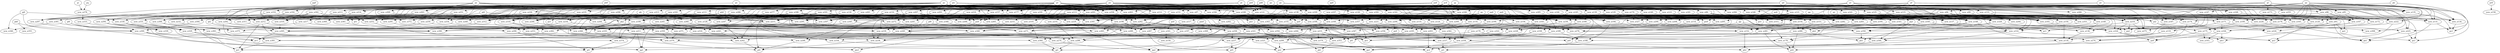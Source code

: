digraph G {
    "new_n94_" -> "pa1";
    "new_n93_" -> "pa1";
    "new_n97_" -> "new_n93_";
    "new_n95_" -> "new_n93_";
    "new_n99_" -> "new_n93_";
    "new_n98_" -> "new_n93_";
    "new_n94_" -> "new_n93_";
    "pk" -> "new_n94_";
    "pf" -> "new_n95_";
    "pa" -> "new_n95_";
    "pt" -> "new_n96_";
    "pe0" -> "new_n96_";
    "pu" -> "new_n96_";
    "ps" -> "new_n97_";
    "pv" -> "new_n97_";
    "pe0" -> "new_n98_";
    "pa" -> "new_n98_";
    "pt" -> "new_n99_";
    "pu" -> "new_n99_";
    "pv" -> "new_n99_";
    "new_n102_" -> "new_n100_";
    "pa" -> "new_n100_";
    "pd0" -> "new_n101_";
    "pv" -> "new_n102_";
    "ps" -> "new_n102_";
    "pt" -> "new_n102_";
    "new_n118_" -> "pb2";
    "new_n152_" -> "pb2";
    "new_n104_" -> "pb2";
    "new_n110_" -> "new_n104_";
    "pn0" -> "new_n104_";
    "new_n116_" -> "new_n104_";
    "pf0" -> "new_n104_";
    "new_n105_" -> "new_n104_";
    "ph0" -> "new_n105_";
    "new_n110_" -> "new_n105_";
    "new_n106_" -> "new_n105_";
    "new_n114_" -> "new_n105_";
    "pn0" -> "new_n105_";
    "new_n108_" -> "new_n106_";
    "new_n109_" -> "new_n106_";
    "new_n107_" -> "new_n106_";
    "pp0" -> "new_n107_";
    "pt" -> "new_n108_";
    "pu" -> "new_n108_";
    "pv" -> "new_n108_";
    "pw" -> "new_n108_";
    "pe0" -> "new_n109_";
    "pj" -> "new_n109_";
    "pd0" -> "new_n109_";
    "new_n112_" -> "new_n110_";
    "new_n113_" -> "new_n110_";
    "pw" -> "new_n110_";
    "pj" -> "new_n110_";
    "pv" -> "new_n111_";
    "pu" -> "new_n112_";
    "pd0" -> "new_n113_";
    "pe0" -> "new_n113_";
    "new_n115_" -> "new_n114_";
    "pd0" -> "new_n115_";
    "pe0" -> "new_n115_";
    "new_n107_" -> "new_n116_";
    "pq0" -> "new_n116_";
    "new_n109_" -> "new_n117_";
    "new_n119_" -> "new_n118_";
    "new_n136_" -> "new_n118_";
    "new_n148_" -> "new_n118_";
    "new_n150_" -> "new_n118_";
    "new_n120_" -> "new_n119_";
    "new_n122_" -> "new_n120_";
    "pd" -> "new_n120_";
    "pc" -> "new_n120_";
    "pa" -> "new_n120_";
    "new_n121_" -> "new_n120_";
    "pc0" -> "new_n121_";
    "pe0" -> "new_n121_";
    "pd0" -> "new_n122_";
    "pt" -> "new_n122_";
    "pv" -> "new_n122_";
    "pu" -> "new_n122_";
    "pe0" -> "new_n122_";
    "pt" -> "new_n123_";
    "pu" -> "new_n123_";
    "pv" -> "new_n123_";
    "new_n126_" -> "new_n124_";
    "pe0" -> "new_n125_";
    "pc0" -> "new_n125_";
    "pv" -> "new_n126_";
    "pt" -> "new_n126_";
    "pu" -> "new_n126_";
    "ps" -> "new_n126_";
    "pc0" -> "py1";
    "pa" -> "py1";
    "new_n134_" -> "py1";
    "new_n131_" -> "py1";
    "new_n130_" -> "new_n128_";
    "new_n129_" -> "new_n128_";
    "pd0" -> "new_n128_";
    "pe0" -> "new_n128_";
    "pv" -> "new_n129_";
    "pu" -> "new_n129_";
    "pt" -> "new_n129_";
    "pw" -> "new_n129_";
    "pv" -> "new_n130_";
    "pa0" -> "new_n130_";
    "pu" -> "new_n130_";
    "ps" -> "new_n130_";
    "new_n133_" -> "new_n131_";
    "pl" -> "new_n131_";
    "pc0" -> "new_n131_";
    "pa" -> "new_n131_";
    "new_n132_" -> "new_n131_";
    "pe0" -> "new_n132_";
    "pv" -> "new_n133_";
    "pt" -> "new_n133_";
    "pa0" -> "new_n133_";
    "ps" -> "new_n133_";
    "new_n133_" -> "new_n134_";
    "pa" -> "new_n134_";
    "pl" -> "new_n134_";
    "new_n126_" -> "new_n134_";
    "new_n135_" -> "new_n134_";
    "pa" -> "new_n135_";
    "pe" -> "new_n135_";
    "pd0" -> "new_n135_";
    "pc0" -> "new_n135_";
    "new_n115_" -> "new_n136_";
    "new_n147_" -> "new_n136_";
    "new_n137_" -> "new_n136_";
    "new_n140_" -> "new_n136_";
    "new_n143_" -> "new_n136_";
    "new_n138_" -> "new_n137_";
    "new_n126_" -> "new_n137_";
    "new_n121_" -> "new_n137_";
    "new_n139_" -> "new_n137_";
    "pd0" -> "new_n138_";
    "pc0" -> "new_n138_";
    "pt" -> "new_n139_";
    "pv" -> "new_n139_";
    "new_n125_" -> "new_n140_";
    "new_n94_" -> "new_n140_";
    "pa0" -> "new_n140_";
    "py" -> "new_n140_";
    "new_n141_" -> "new_n140_";
    "pw" -> "new_n141_";
    "pt" -> "new_n141_";
    "pv" -> "new_n141_";
    "ps" -> "new_n141_";
    "ps" -> "new_n142_";
    "pd0" -> "new_n142_";
    "pt" -> "new_n142_";
    "pe0" -> "new_n142_";
    "pv" -> "new_n142_";
    "new_n145_" -> "new_n143_";
    "pe0" -> "new_n143_";
    "new_n115_" -> "new_n143_";
    "new_n144_" -> "new_n143_";
    "ps" -> "new_n144_";
    "pu" -> "new_n144_";
    "pt" -> "new_n144_";
    "pv" -> "new_n144_";
    "pt" -> "new_n145_";
    "pd0" -> "new_n145_";
    "ps" -> "new_n145_";
    "pu" -> "new_n145_";
    "pv" -> "new_n145_";
    "pa0" -> "new_n146_";
    "pl" -> "new_n146_";
    "pw" -> "new_n146_";
    "pa" -> "new_n147_";
    "pc" -> "new_n148_";
    "new_n125_" -> "new_n148_";
    "new_n149_" -> "new_n148_";
    "new_n121_" -> "new_n148_";
    "new_n129_" -> "new_n148_";
    "pv" -> "new_n149_";
    "pt" -> "new_n149_";
    "pu" -> "new_n149_";
    "ps" -> "new_n149_";
    "pa0" -> "new_n149_";
    "new_n130_" -> "new_n150_";
    "pr" -> "new_n150_";
    "new_n141_" -> "new_n150_";
    "new_n133_" -> "new_n150_";
    "new_n115_" -> "new_n150_";
    "pe0" -> "new_n151_";
    "pd0" -> "new_n151_";
    "po0" -> "new_n152_";
    "new_n153_" -> "new_n152_";
    "new_n156_" -> "new_n152_";
    "new_n154_" -> "new_n152_";
    "new_n155_" -> "new_n152_";
    "pq0" -> "new_n153_";
    "new_n109_" -> "new_n153_";
    "new_n107_" -> "new_n153_";
    "new_n108_" -> "new_n153_";
    "new_n112_" -> "new_n154_";
    "new_n113_" -> "new_n154_";
    "pw" -> "new_n154_";
    "ph0" -> "new_n154_";
    "pj" -> "new_n154_";
    "new_n108_" -> "new_n155_";
    "new_n109_" -> "new_n155_";
    "new_n157_" -> "new_n156_";
    "pu" -> "new_n157_";
    "ps" -> "new_n157_";
    "pv" -> "new_n157_";
    "pr0" -> "new_n158_";
    "new_n161_" -> "new_n159_";
    "po0" -> "new_n160_";
    "pq0" -> "new_n160_";
    "new_n107_" -> "new_n160_";
    "new_n108_" -> "new_n160_";
    "new_n109_" -> "new_n160_";
    "ps0" -> "new_n161_";
    "new_n178_" -> "pc2";
    "new_n188_" -> "pc2";
    "new_n197_" -> "pc2";
    "new_n203_" -> "pc2";
    "new_n211_" -> "pc2";
    "new_n164_" -> "new_n163_";
    "new_n175_" -> "new_n163_";
    "new_n167_" -> "new_n164_";
    "pi2" -> "new_n164_";
    "new_n171_" -> "new_n164_";
    "new_n172_" -> "new_n164_";
    "new_n174_" -> "new_n164_";
    "new_n122_" -> "new_n165_";
    "pa" -> "new_n165_";
    "pc" -> "new_n166_";
    "pd" -> "new_n166_";
    "pc0" -> "new_n166_";
    "pe0" -> "new_n166_";
    "new_n95_" -> "new_n167_";
    "new_n96_" -> "new_n167_";
    "new_n99_" -> "new_n167_";
    "new_n98_" -> "new_n167_";
    "new_n168_" -> "new_n167_";
    "pa0" -> "new_n168_";
    "pw" -> "new_n168_";
    "new_n113_" -> "pi2";
    "new_n170_" -> "pi2";
    "pt" -> "new_n170_";
    "pu" -> "new_n170_";
    "pv" -> "new_n170_";
    "pw" -> "new_n170_";
    "new_n151_" -> "new_n171_";
    "new_n123_" -> "new_n171_";
    "new_n147_" -> "new_n171_";
    "new_n95_" -> "new_n172_";
    "new_n96_" -> "new_n172_";
    "new_n99_" -> "new_n172_";
    "new_n98_" -> "new_n172_";
    "new_n173_" -> "new_n172_";
    "pl" -> "new_n173_";
    "new_n129_" -> "new_n174_";
    "new_n149_" -> "new_n174_";
    "pc0" -> "new_n174_";
    "pa" -> "new_n174_";
    "new_n101_" -> "new_n174_";
    "pw" -> "new_n175_";
    "new_n100_" -> "new_n175_";
    "new_n93_" -> "new_n175_";
    "new_n176_" -> "new_n175_";
    "pe0" -> "new_n176_";
    "ps" -> "new_n176_";
    "pd0" -> "new_n176_";
    "new_n177_" -> "new_n176_";
    "pa" -> "new_n176_";
    "pt" -> "new_n177_";
    "pv" -> "new_n177_";
    "pa0" -> "new_n177_";
    "pu" -> "new_n177_";
    "ps" -> "new_n177_";
    "new_n151_" -> "new_n178_";
    "new_n187_" -> "new_n178_";
    "new_n185_" -> "new_n178_";
    "new_n179_" -> "new_n178_";
    "new_n183_" -> "new_n179_";
    "new_n138_" -> "new_n180_";
    "new_n139_" -> "new_n180_";
    "py" -> "new_n180_";
    "pa0" -> "new_n180_";
    "new_n182_" -> "new_n180_";
    "pt" -> "new_n181_";
    "pe0" -> "new_n181_";
    "pd0" -> "new_n181_";
    "pu" -> "new_n181_";
    "pv" -> "new_n181_";
    "pd0" -> "new_n182_";
    "pt" -> "new_n182_";
    "ps" -> "new_n182_";
    "pu" -> "new_n182_";
    "pv" -> "new_n182_";
    "pe0" -> "new_n183_";
    "new_n145_" -> "new_n183_";
    "new_n151_" -> "new_n183_";
    "new_n144_" -> "new_n183_";
    "pz" -> "new_n184_";
    "pw" -> "new_n184_";
    "new_n186_" -> "new_n185_";
    "new_n101_" -> "new_n185_";
    "px" -> "new_n185_";
    "pa" -> "new_n185_";
    "pt" -> "new_n186_";
    "pv" -> "new_n186_";
    "pu" -> "new_n186_";
    "new_n145_" -> "new_n187_";
    "pz" -> "new_n187_";
    "pl" -> "new_n187_";
    "new_n194_" -> "new_n188_";
    "new_n195_" -> "new_n188_";
    "new_n196_" -> "new_n188_";
    "new_n189_" -> "new_n188_";
    "px" -> "new_n189_";
    "new_n132_" -> "new_n189_";
    "new_n122_" -> "new_n189_";
    "py" -> "new_n189_";
    "new_n190_" -> "new_n189_";
    "new_n129_" -> "new_n190_";
    "pc0" -> "new_n190_";
    "pe0" -> "new_n191_";
    "pt" -> "new_n192_";
    "pu" -> "new_n192_";
    "pv" -> "new_n192_";
    "new_n123_" -> "new_n193_";
    "pa" -> "new_n193_";
    "pc" -> "new_n193_";
    "new_n121_" -> "new_n193_";
    "new_n108_" -> "new_n194_";
    "new_n109_" -> "new_n194_";
    "pn0" -> "new_n194_";
    "pq0" -> "new_n194_";
    "new_n126_" -> "new_n195_";
    "pf" -> "new_n195_";
    "new_n113_" -> "new_n196_";
    "new_n108_" -> "new_n196_";
    "new_n200_" -> "new_n197_";
    "new_n202_" -> "new_n197_";
    "new_n199_" -> "new_n197_";
    "new_n145_" -> "pq1";
    "new_n181_" -> "pq1";
    "pa0" -> "pq1";
    "new_n177_" -> "new_n199_";
    "pw" -> "new_n199_";
    "new_n94_" -> "new_n199_";
    "new_n102_" -> "new_n199_";
    "new_n132_" -> "new_n199_";
    "pe0" -> "new_n200_";
    "pd" -> "new_n200_";
    "new_n201_" -> "new_n200_";
    "ps" -> "new_n201_";
    "pt" -> "new_n201_";
    "pu" -> "new_n201_";
    "pb0" -> "new_n201_";
    "new_n201_" -> "new_n202_";
    "new_n205_" -> "new_n203_";
    "new_n209_" -> "new_n203_";
    "new_n210_" -> "new_n203_";
    "new_n206_" -> "new_n203_";
    "new_n208_" -> "new_n203_";
    "pc" -> "new_n204_";
    "new_n129_" -> "new_n204_";
    "new_n121_" -> "new_n204_";
    "new_n99_" -> "new_n205_";
    "py" -> "new_n205_";
    "new_n157_" -> "new_n206_";
    "new_n207_" -> "new_n206_";
    "pc0" -> "new_n206_";
    "new_n132_" -> "new_n206_";
    "pa" -> "new_n206_";
    "pt" -> "new_n207_";
    "pu" -> "new_n207_";
    "pv" -> "new_n207_";
    "pe" -> "new_n208_";
    "new_n123_" -> "new_n208_";
    "new_n166_" -> "new_n208_";
    "new_n121_" -> "new_n208_";
    "new_n126_" -> "new_n208_";
    "new_n186_" -> "new_n209_";
    "pd" -> "new_n209_";
    "new_n122_" -> "new_n209_";
    "new_n166_" -> "new_n209_";
    "pg" -> "new_n209_";
    "new_n113_" -> "new_n210_";
    "new_n215_" -> "new_n211_";
    "new_n212_" -> "new_n211_";
    "new_n214_" -> "new_n212_";
    "new_n213_" -> "new_n212_";
    "new_n132_" -> "new_n212_";
    "pc0" -> "new_n212_";
    "px" -> "new_n212_";
    "pb0" -> "new_n213_";
    "pv" -> "new_n213_";
    "ps" -> "new_n213_";
    "pt" -> "new_n213_";
    "pu" -> "new_n213_";
    "pu" -> "new_n214_";
    "pv" -> "new_n214_";
    "pt" -> "new_n214_";
    "pw" -> "new_n215_";
    "new_n113_" -> "new_n215_";
    "new_n111_" -> "new_n215_";
    "new_n216_" -> "new_n215_";
    "pb" -> "new_n215_";
    "pt" -> "new_n216_";
    "new_n214_" -> "new_n217_";
    "pw" -> "new_n217_";
    "new_n185_" -> "pc1";
    "new_n219_" -> "pc1";
    "pe0" -> "new_n219_";
    "new_n201_" -> "new_n219_";
    "pa" -> "new_n219_";
    "pd" -> "new_n219_";
    "new_n219_" -> "pa2";
    "new_n221_" -> "pa2";
    "new_n222_" -> "pa2";
    "new_n126_" -> "new_n221_";
    "pc0" -> "new_n221_";
    "pe" -> "new_n222_";
    "new_n115_" -> "new_n222_";
    "pf" -> "new_n222_";
    "new_n126_" -> "new_n222_";
    "new_n93_" -> "pb1";
    "new_n224_" -> "pb1";
    "new_n131_" -> "pb1";
    "new_n225_" -> "pb1";
    "new_n167_" -> "new_n224_";
    "pi2" -> "new_n224_";
    "new_n171_" -> "new_n224_";
    "pz" -> "new_n225_";
    "pk" -> "new_n225_";
    "pw" -> "new_n225_";
    "new_n226_" -> "new_n225_";
    "new_n100_" -> "new_n225_";
    "new_n126_" -> "new_n226_";
    "new_n129_" -> "new_n226_";
    "pa" -> "new_n226_";
    "pc0" -> "new_n226_";
    "new_n101_" -> "new_n226_";
    "new_n160_" -> "pe1";
    "new_n228_" -> "pe1";
    "new_n215_" -> "pe1";
    "new_n236_" -> "pe1";
    "new_n231_" -> "pe1";
    "pq1" -> "new_n228_";
    "new_n150_" -> "new_n228_";
    "new_n180_" -> "new_n228_";
    "new_n183_" -> "new_n228_";
    "new_n229_" -> "new_n228_";
    "new_n230_" -> "new_n229_";
    "new_n138_" -> "new_n229_";
    "new_n201_" -> "new_n229_";
    "new_n132_" -> "new_n229_";
    "pv" -> "new_n230_";
    "new_n233_" -> "new_n231_";
    "new_n143_" -> "new_n231_";
    "new_n234_" -> "new_n231_";
    "pa0" -> "new_n232_";
    "pe0" -> "new_n232_";
    "new_n145_" -> "new_n232_";
    "pl" -> "new_n232_";
    "new_n191_" -> "new_n233_";
    "new_n235_" -> "new_n234_";
    "pc0" -> "new_n234_";
    "pe0" -> "new_n234_";
    "new_n111_" -> "new_n234_";
    "pd0" -> "new_n234_";
    "pw" -> "new_n235_";
    "pu" -> "new_n235_";
    "pt" -> "new_n235_";
    "new_n201_" -> "new_n236_";
    "new_n149_" -> "new_n236_";
    "pc0" -> "new_n236_";
    "pe0" -> "new_n236_";
    "pd0" -> "new_n236_";
    "new_n253_" -> "pf2";
    "pa" -> "pf2";
    "new_n238_" -> "pf2";
    "new_n242_" -> "pf2";
    "new_n248_" -> "pf2";
    "new_n123_" -> "new_n238_";
    "new_n151_" -> "new_n238_";
    "new_n241_" -> "new_n238_";
    "new_n239_" -> "new_n238_";
    "pf" -> "new_n238_";
    "new_n97_" -> "new_n239_";
    "new_n240_" -> "new_n239_";
    "pp" -> "new_n239_";
    "new_n111_" -> "new_n240_";
    "pu" -> "new_n240_";
    "pw" -> "new_n240_";
    "new_n126_" -> "new_n241_";
    "new_n101_" -> "new_n241_";
    "new_n129_" -> "new_n241_";
    "pc" -> "new_n242_";
    "new_n122_" -> "new_n242_";
    "new_n247_" -> "new_n242_";
    "new_n243_" -> "new_n242_";
    "pc0" -> "new_n242_";
    "new_n166_" -> "new_n243_";
    "new_n246_" -> "new_n243_";
    "new_n244_" -> "new_n243_";
    "new_n245_" -> "new_n243_";
    "new_n186_" -> "new_n244_";
    "new_n101_" -> "new_n244_";
    "px" -> "new_n244_";
    "new_n201_" -> "new_n245_";
    "pd" -> "new_n245_";
    "new_n111_" -> "new_n246_";
    "pw" -> "new_n246_";
    "pz" -> "new_n246_";
    "new_n101_" -> "new_n246_";
    "new_n102_" -> "new_n246_";
    "new_n101_" -> "new_n247_";
    "new_n132_" -> "new_n247_";
    "new_n139_" -> "new_n247_";
    "new_n126_" -> "new_n248_";
    "new_n252_" -> "new_n248_";
    "new_n249_" -> "new_n248_";
    "pa" -> "new_n249_";
    "new_n132_" -> "new_n249_";
    "new_n157_" -> "new_n249_";
    "pu0" -> "new_n249_";
    "new_n111_" -> "pu0";
    "new_n207_" -> "pu0";
    "pa" -> "pu0";
    "py" -> "pu0";
    "new_n132_" -> "pu0";
    "pu" -> "new_n251_";
    "new_n101_" -> "new_n252_";
    "ps" -> "new_n252_";
    "pb" -> "new_n252_";
    "pv" -> "new_n252_";
    "new_n235_" -> "new_n252_";
    "new_n121_" -> "new_n253_";
    "new_n102_" -> "new_n253_";
    "new_n254_" -> "new_n253_";
    "new_n151_" -> "new_n254_";
    "new_n132_" -> "new_n254_";
    "pv" -> "new_n254_";
    "ps" -> "new_n254_";
    "new_n251_" -> "new_n254_";
    "pl" -> "new_n255_";
    "new_n267_" -> "pd1";
    "new_n257_" -> "pd1";
    "new_n228_" -> "pd1";
    "new_n233_" -> "new_n257_";
    "pa0" -> "new_n257_";
    "new_n258_" -> "new_n257_";
    "new_n264_" -> "new_n257_";
    "new_n105_" -> "new_n257_";
    "new_n260_" -> "new_n258_";
    "new_n262_" -> "new_n258_";
    "new_n230_" -> "new_n259_";
    "new_n235_" -> "new_n259_";
    "pb" -> "new_n259_";
    "new_n130_" -> "new_n260_";
    "new_n261_" -> "new_n260_";
    "new_n102_" -> "new_n260_";
    "new_n138_" -> "new_n260_";
    "pw" -> "new_n261_";
    "pd0" -> "new_n261_";
    "pe0" -> "new_n261_";
    "new_n145_" -> "new_n262_";
    "pz" -> "new_n262_";
    "pl" -> "new_n262_";
    "new_n177_" -> "new_n262_";
    "new_n263_" -> "new_n262_";
    "ps" -> "new_n263_";
    "pd0" -> "new_n263_";
    "pe0" -> "new_n263_";
    "pm0" -> "new_n264_";
    "new_n117_" -> "new_n264_";
    "new_n221_" -> "new_n264_";
    "new_n190_" -> "new_n264_";
    "new_n265_" -> "new_n264_";
    "new_n216_" -> "new_n265_";
    "new_n113_" -> "new_n265_";
    "px" -> "new_n265_";
    "pb" -> "new_n265_";
    "pe0" -> "new_n266_";
    "new_n117_" -> "new_n267_";
    "new_n196_" -> "new_n267_";
    "new_n268_" -> "new_n267_";
    "new_n116_" -> "new_n267_";
    "new_n216_" -> "new_n268_";
    "new_n113_" -> "new_n268_";
    "pw" -> "new_n268_";
    "pb" -> "new_n268_";
    "new_n179_" -> "pg2";
    "new_n258_" -> "pg2";
    "new_n270_" -> "pg2";
    "new_n229_" -> "pg2";
    "new_n129_" -> "new_n270_";
    "new_n101_" -> "new_n270_";
    "pf" -> "new_n270_";
    "new_n271_" -> "new_n270_";
    "new_n121_" -> "new_n271_";
    "pc" -> "new_n271_";
    "new_n129_" -> "new_n271_";
    "new_n272_" -> "new_n271_";
    "new_n215_" -> "new_n271_";
    "new_n126_" -> "new_n272_";
    "pe" -> "new_n272_";
    "new_n186_" -> "new_n272_";
    "new_n115_" -> "new_n272_";
    "new_n274_" -> "pd2";
    "new_n178_" -> "pd2";
    "new_n280_" -> "pd2";
    "new_n281_" -> "pd2";
    "new_n276_" -> "new_n274_";
    "new_n174_" -> "new_n274_";
    "new_n236_" -> "new_n274_";
    "pz" -> "new_n275_";
    "new_n266_" -> "new_n275_";
    "new_n171_" -> "new_n275_";
    "new_n219_" -> "new_n275_";
    "new_n277_" -> "new_n276_";
    "pq1" -> "new_n276_";
    "new_n156_" -> "new_n276_";
    "new_n124_" -> "new_n276_";
    "pc0" -> "new_n277_";
    "ps" -> "new_n277_";
    "pv" -> "new_n277_";
    "pi" -> "new_n278_";
    "pq" -> "new_n278_";
    "new_n94_" -> "px1";
    "pl" -> "px1";
    "new_n176_" -> "px1";
    "new_n225_" -> "px1";
    "new_n153_" -> "new_n280_";
    "new_n154_" -> "new_n280_";
    "pp" -> "new_n281_";
    "new_n282_" -> "new_n281_";
    "new_n194_" -> "new_n281_";
    "new_n283_" -> "new_n281_";
    "new_n140_" -> "new_n281_";
    "new_n170_" -> "new_n282_";
    "new_n96_" -> "new_n282_";
    "new_n97_" -> "new_n282_";
    "new_n125_" -> "new_n283_";
    "new_n170_" -> "new_n283_";
    "new_n286_" -> "new_n283_";
    "new_n285_" -> "new_n283_";
    "new_n284_" -> "new_n283_";
    "pc0" -> "new_n284_";
    "pd0" -> "new_n284_";
    "pe0" -> "new_n284_";
    "po" -> "new_n284_";
    "pn" -> "new_n285_";
    "pt" -> "new_n285_";
    "ps" -> "new_n285_";
    "pu" -> "new_n285_";
    "pv" -> "new_n285_";
    "pn" -> "new_n286_";
    "pv" -> "new_n286_";
    "new_n294_" -> "pg1";
    "new_n297_" -> "pg1";
    "new_n211_" -> "pg1";
    "new_n295_" -> "pg1";
    "new_n288_" -> "pg1";
    "new_n210_" -> "new_n288_";
    "new_n289_" -> "new_n288_";
    "new_n290_" -> "new_n288_";
    "new_n148_" -> "new_n288_";
    "new_n105_" -> "new_n288_";
    "new_n160_" -> "new_n289_";
    "new_n259_" -> "new_n289_";
    "new_n190_" -> "new_n289_";
    "new_n262_" -> "new_n289_";
    "new_n260_" -> "new_n289_";
    "new_n291_" -> "new_n290_";
    "new_n292_" -> "new_n290_";
    "new_n293_" -> "new_n290_";
    "new_n199_" -> "new_n290_";
    "pa0" -> "new_n291_";
    "new_n113_" -> "new_n291_";
    "pt" -> "new_n291_";
    "pu" -> "new_n291_";
    "new_n230_" -> "new_n291_";
    "ps" -> "new_n292_";
    "pe0" -> "new_n292_";
    "new_n251_" -> "new_n292_";
    "pw" -> "new_n292_";
    "pc0" -> "new_n293_";
    "pd0" -> "new_n293_";
    "pe0" -> "new_n293_";
    "po" -> "new_n293_";
    "pv" -> "new_n294_";
    "pn" -> "new_n294_";
    "new_n191_" -> "new_n295_";
    "new_n207_" -> "new_n295_";
    "new_n94_" -> "new_n295_";
    "new_n296_" -> "new_n295_";
    "pt" -> "new_n296_";
    "pe0" -> "new_n296_";
    "ps" -> "new_n296_";
    "pv" -> "new_n296_";
    "ps" -> "new_n297_";
    "pe0" -> "new_n297_";
    "new_n251_" -> "new_n297_";
    "px" -> "new_n297_";
    "pz0" -> "pe2";
    "new_n104_" -> "pe2";
    "new_n299_" -> "pe2";
    "new_n325_" -> "pe2";
    "new_n334_" -> "pe2";
    "new_n211_" -> "new_n299_";
    "new_n300_" -> "new_n299_";
    "new_n305_" -> "new_n299_";
    "new_n314_" -> "new_n299_";
    "new_n316_" -> "new_n299_";
    "pj0" -> "new_n300_";
    "pk0" -> "new_n300_";
    "pl0" -> "new_n300_";
    "new_n301_" -> "new_n300_";
    "new_n304_" -> "new_n300_";
    "new_n302_" -> "new_n301_";
    "new_n303_" -> "new_n301_";
    "new_n192_" -> "new_n301_";
    "pg0" -> "new_n302_";
    "pd0" -> "new_n303_";
    "px" -> "new_n303_";
    "new_n121_" -> "new_n304_";
    "new_n307_" -> "new_n305_";
    "new_n310_" -> "new_n305_";
    "new_n306_" -> "new_n305_";
    "new_n312_" -> "new_n305_";
    "new_n311_" -> "new_n305_";
    "new_n112_" -> "new_n306_";
    "ps" -> "new_n306_";
    "pe0" -> "new_n306_";
    "new_n94_" -> "new_n306_";
    "new_n97_" -> "new_n307_";
    "new_n96_" -> "new_n307_";
    "new_n142_" -> "new_n307_";
    "new_n99_" -> "new_n307_";
    "new_n309_" -> "new_n307_";
    "pp" -> "new_n308_";
    "pf" -> "new_n308_";
    "pt" -> "new_n309_";
    "pv" -> "new_n309_";
    "ps" -> "new_n309_";
    "pe0" -> "new_n309_";
    "new_n302_" -> "new_n310_";
    "new_n303_" -> "new_n310_";
    "ph0" -> "new_n310_";
    "pe0" -> "new_n311_";
    "pw" -> "new_n311_";
    "new_n303_" -> "new_n311_";
    "new_n302_" -> "new_n311_";
    "new_n192_" -> "new_n311_";
    "new_n186_" -> "new_n312_";
    "py" -> "new_n312_";
    "pw" -> "new_n312_";
    "new_n296_" -> "new_n312_";
    "pz" -> "new_n313_";
    "pc" -> "new_n314_";
    "new_n121_" -> "new_n314_";
    "new_n129_" -> "new_n314_";
    "new_n315_" -> "new_n314_";
    "pg" -> "new_n314_";
    "new_n186_" -> "new_n315_";
    "pd" -> "new_n315_";
    "new_n122_" -> "new_n315_";
    "new_n166_" -> "new_n315_";
    "pk2" -> "new_n316_";
    "new_n318_" -> "new_n316_";
    "new_n319_" -> "new_n316_";
    "pw" -> "pk2";
    "new_n122_" -> "pk2";
    "px" -> "new_n318_";
    "new_n102_" -> "new_n318_";
    "new_n313_" -> "new_n318_";
    "new_n132_" -> "new_n318_";
    "new_n201_" -> "new_n319_";
    "new_n151_" -> "new_n319_";
    "new_n231_" -> "pf1";
    "new_n289_" -> "pf1";
    "new_n321_" -> "pf1";
    "new_n322_" -> "pf1";
    "new_n228_" -> "pf1";
    "ps0" -> "new_n321_";
    "new_n160_" -> "new_n321_";
    "new_n295_" -> "new_n321_";
    "new_n236_" -> "new_n322_";
    "new_n164_" -> "pz0";
    "new_n175_" -> "pz0";
    "new_n324_" -> "pz0";
    "new_n115_" -> "new_n324_";
    "new_n147_" -> "new_n324_";
    "new_n193_" -> "new_n324_";
    "new_n185_" -> "new_n324_";
    "new_n219_" -> "new_n324_";
    "new_n281_" -> "new_n325_";
    "new_n329_" -> "new_n325_";
    "new_n327_" -> "ph2";
    "new_n328_" -> "ph2";
    "new_n97_" -> "new_n327_";
    "new_n96_" -> "new_n327_";
    "new_n170_" -> "new_n327_";
    "new_n113_" -> "new_n327_";
    "pf" -> "new_n327_";
    "new_n129_" -> "new_n328_";
    "pf" -> "new_n328_";
    "new_n123_" -> "new_n328_";
    "pc0" -> "new_n328_";
    "new_n101_" -> "new_n328_";
    "pl0" -> "new_n329_";
    "new_n330_" -> "new_n329_";
    "new_n333_" -> "new_n329_";
    "new_n170_" -> "new_n329_";
    "new_n331_" -> "new_n329_";
    "pi0" -> "new_n330_";
    "pj0" -> "new_n330_";
    "new_n192_" -> "new_n330_";
    "new_n302_" -> "new_n330_";
    "new_n303_" -> "new_n330_";
    "new_n122_" -> "new_n331_";
    "new_n332_" -> "new_n331_";
    "pu" -> "new_n332_";
    "pv" -> "new_n332_";
    "ps" -> "new_n332_";
    "pe0" -> "new_n332_";
    "pw" -> "new_n332_";
    "new_n278_" -> "new_n333_";
    "pa0" -> "new_n334_";
    "new_n207_" -> "new_n334_";
    "new_n277_" -> "new_n334_";
    "new_n335_" -> "new_n334_";
    "new_n203_" -> "new_n334_";
    "new_n292_" -> "new_n335_";
    "new_n293_" -> "new_n335_";
    "new_n199_" -> "new_n335_";
    "new_n344_" -> "pi1";
    "new_n258_" -> "pi1";
    "new_n337_" -> "pi1";
    "new_n314_" -> "pi1";
    "new_n347_" -> "pi1";
    "new_n338_" -> "new_n337_";
    "new_n189_" -> "new_n337_";
    "new_n340_" -> "new_n337_";
    "new_n342_" -> "new_n337_";
    "new_n343_" -> "new_n337_";
    "new_n180_" -> "new_n338_";
    "new_n183_" -> "new_n338_";
    "new_n330_" -> "new_n339_";
    "pl0" -> "new_n339_";
    "new_n160_" -> "new_n340_";
    "new_n217_" -> "new_n340_";
    "new_n341_" -> "new_n340_";
    "new_n215_" -> "new_n340_";
    "pw" -> "new_n341_";
    "new_n149_" -> "new_n341_";
    "pd0" -> "new_n341_";
    "pc0" -> "new_n341_";
    "pe0" -> "new_n341_";
    "new_n293_" -> "new_n342_";
    "new_n230_" -> "new_n343_";
    "new_n138_" -> "new_n343_";
    "new_n201_" -> "new_n343_";
    "new_n151_" -> "new_n343_";
    "pq1" -> "new_n344_";
    "new_n345_" -> "new_n344_";
    "new_n119_" -> "new_n344_";
    "new_n328_" -> "new_n344_";
    "new_n157_" -> "new_n345_";
    "new_n98_" -> "new_n345_";
    "new_n301_" -> "new_n346_";
    "pj0" -> "new_n346_";
    "pi0" -> "new_n347_";
    "new_n348_" -> "new_n347_";
    "new_n302_" -> "new_n347_";
    "new_n156_" -> "new_n347_";
    "new_n303_" -> "new_n348_";
    "new_n280_" -> "ph1";
    "new_n350_" -> "ph1";
    "new_n148_" -> "ph1";
    "new_n139_" -> "new_n350_";
    "new_n191_" -> "new_n350_";
    "new_n200_" -> "new_n350_";
    "new_n351_" -> "new_n350_";
    "pa0" -> "new_n351_";
    "new_n115_" -> "new_n351_";
    "new_n170_" -> "new_n351_";
    "new_n353_" -> "pk1";
    "new_n321_" -> "pk1";
    "new_n231_" -> "new_n353_";
    "new_n354_" -> "new_n353_";
    "new_n280_" -> "new_n353_";
    "new_n356_" -> "new_n353_";
    "new_n359_" -> "new_n353_";
    "new_n262_" -> "new_n354_";
    "pk0" -> "new_n355_";
    "new_n181_" -> "new_n356_";
    "new_n202_" -> "new_n356_";
    "new_n221_" -> "new_n356_";
    "new_n357_" -> "new_n356_";
    "new_n121_" -> "new_n357_";
    "new_n151_" -> "new_n357_";
    "new_n126_" -> "new_n357_";
    "new_n358_" -> "new_n357_";
    "pv" -> "new_n358_";
    "pu" -> "new_n358_";
    "pe0" -> "new_n358_";
    "ps" -> "new_n358_";
    "pw" -> "new_n358_";
    "new_n361_" -> "new_n359_";
    "px" -> "new_n359_";
    "new_n148_" -> "new_n359_";
    "new_n230_" -> "new_n360_";
    "pt" -> "new_n360_";
    "pu" -> "new_n360_";
    "ps" -> "new_n361_";
    "pe0" -> "new_n361_";
    "new_n251_" -> "new_n361_";
    "new_n221_" -> "pj1";
    "new_n294_" -> "pj1";
    "new_n288_" -> "pj1";
    "new_n364_" -> "pj1";
    "new_n120_" -> "pu1";
    "new_n314_" -> "pu1";
    "new_n222_" -> "pu1";
    "new_n328_" -> "pu1";
    "new_n366_" -> "new_n364_";
    "new_n365_" -> "new_n364_";
    "new_n319_" -> "new_n364_";
    "new_n113_" -> "new_n365_";
    "new_n155_" -> "new_n365_";
    "new_n196_" -> "new_n365_";
    "new_n186_" -> "new_n366_";
    "new_n101_" -> "new_n366_";
    "pl2" -> "new_n366_";
    "new_n124_" -> "new_n366_";
    "pw" -> "pl2";
    "new_n370_" -> "pm1";
    "new_n340_" -> "pm1";
    "new_n343_" -> "new_n369_";
    "new_n197_" -> "new_n370_";
    "new_n359_" -> "new_n370_";
    "new_n366_" -> "new_n370_";
    "new_n371_" -> "new_n370_";
    "new_n212_" -> "new_n370_";
    "ph0" -> "new_n371_";
    "pf0" -> "new_n371_";
    "new_n348_" -> "new_n371_";
    "new_n372_" -> "new_n371_";
    "new_n345_" -> "new_n371_";
    "new_n216_" -> "new_n372_";
    "new_n230_" -> "new_n372_";
    "px" -> "new_n372_";
    "pb" -> "new_n372_";
    "new_n374_" -> "pl1";
    "new_n211_" -> "pl1";
    "new_n290_" -> "pl1";
    "new_n300_" -> "pl1";
    "new_n122_" -> "new_n374_";
    "new_n345_" -> "new_n374_";
    "new_n375_" -> "new_n374_";
    "new_n259_" -> "new_n375_";
    "new_n294_" -> "new_n375_";
    "new_n306_" -> "new_n375_";
    "new_n138_" -> "po1";
    "new_n263_" -> "pn1";
    "new_n299_" -> "pp1";
    "new_n379_" -> "pp1";
    "new_n344_" -> "pp1";
    "new_n338_" -> "pp1";
    "new_n321_" -> "new_n379_";
    "new_n231_" -> "new_n379_";
    "new_n307_" -> "ps1";
    "new_n306_" -> "ps1";
    "new_n381_" -> "ps1";
    "new_n212_" -> "ps1";
    "new_n292_" -> "new_n381_";
    "new_n199_" -> "new_n381_";
    "new_n382_" -> "new_n381_";
    "new_n383_" -> "new_n381_";
    "pk2" -> "new_n382_";
    "new_n318_" -> "new_n382_";
    "new_n217_" -> "new_n383_";
    "new_n294_" -> "new_n383_";
    "new_n331_" -> "new_n383_";
    "new_n142_" -> "pt0";
    "pw0" -> "pt0";
    "new_n249_" -> "pt0";
    "new_n94_" -> "pw0";
    "new_n142_" -> "pw0";
    "px" -> "pt1";
    "new_n213_" -> "pt1";
    "new_n132_" -> "pt1";
    "pc0" -> "pt1";
    "new_n93_" -> "pw1";
    "new_n324_" -> "pw1";
    "new_n164_" -> "pw1";
    "new_n206_" -> "py0";
    "new_n305_" -> "pv1";
    "new_n321_" -> "pv1";
    "new_n329_" -> "pv1";
    "new_n390_" -> "pv1";
    "new_n300_" -> "pv1";
    "new_n277_" -> "new_n390_";
    "new_n232_" -> "new_n390_";
    "pl2" -> "new_n390_";
    "new_n233_" -> "new_n390_";
    "new_n234_" -> "new_n390_";
    "new_n207_" -> "px0";
    "new_n132_" -> "px0";
    "pa0" -> "px0";
    "new_n142_" -> "px0";
    "py" -> "px0";
    "new_n286_" -> "pz1";
}
